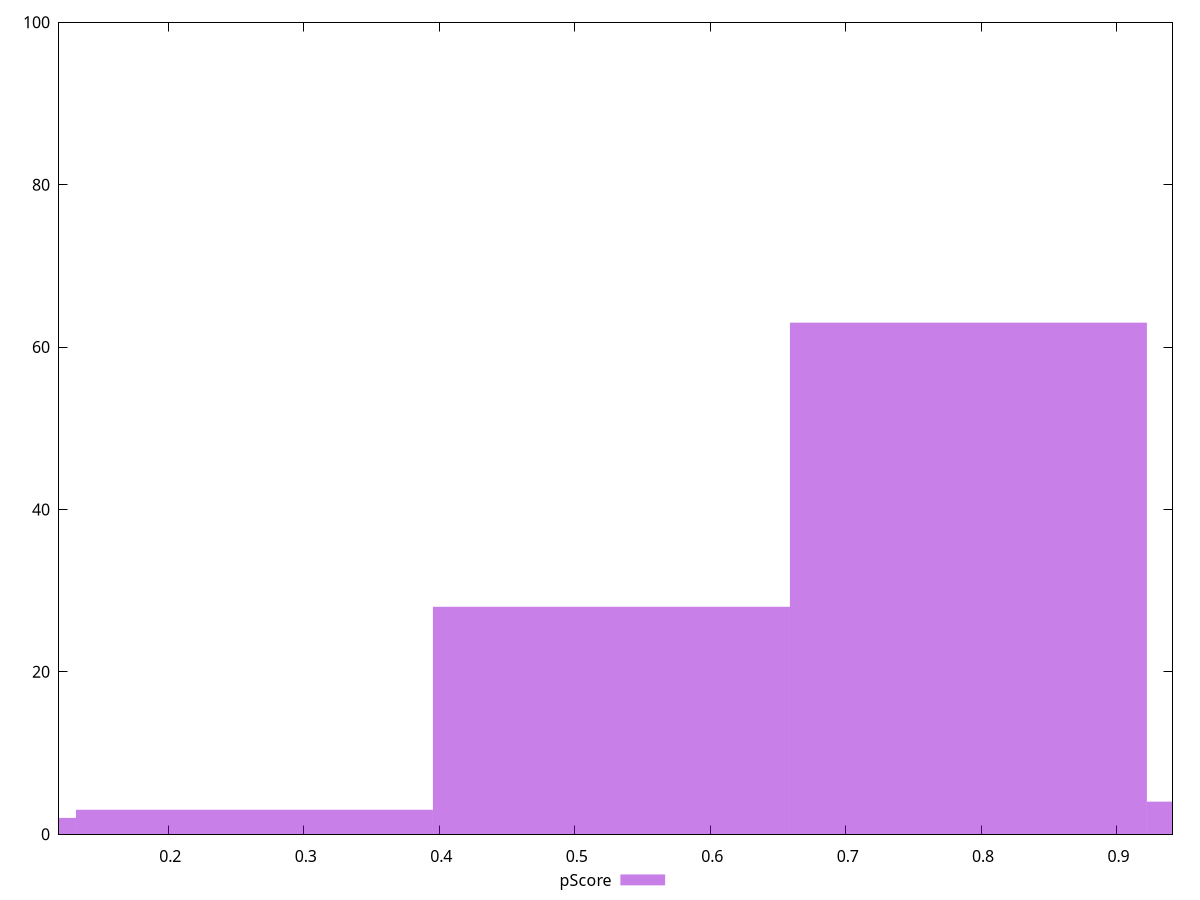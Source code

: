reset

$pScore <<EOF
0.790638400761242 63
0.5270922671741614 28
1.0541845343483227 4
0.2635461335870807 3
0 2
EOF

set key outside below
set boxwidth 0.2635461335870807
set xrange [0.11926615335632607:0.9413022402760644]
set yrange [0:100]
set trange [0:100]
set style fill transparent solid 0.5 noborder
set terminal svg size 640, 490 enhanced background rgb 'white'
set output "reprap/first-contentful-paint/samples/pages+cached+noexternal/pScore/histogram.svg"

plot $pScore title "pScore" with boxes

reset
